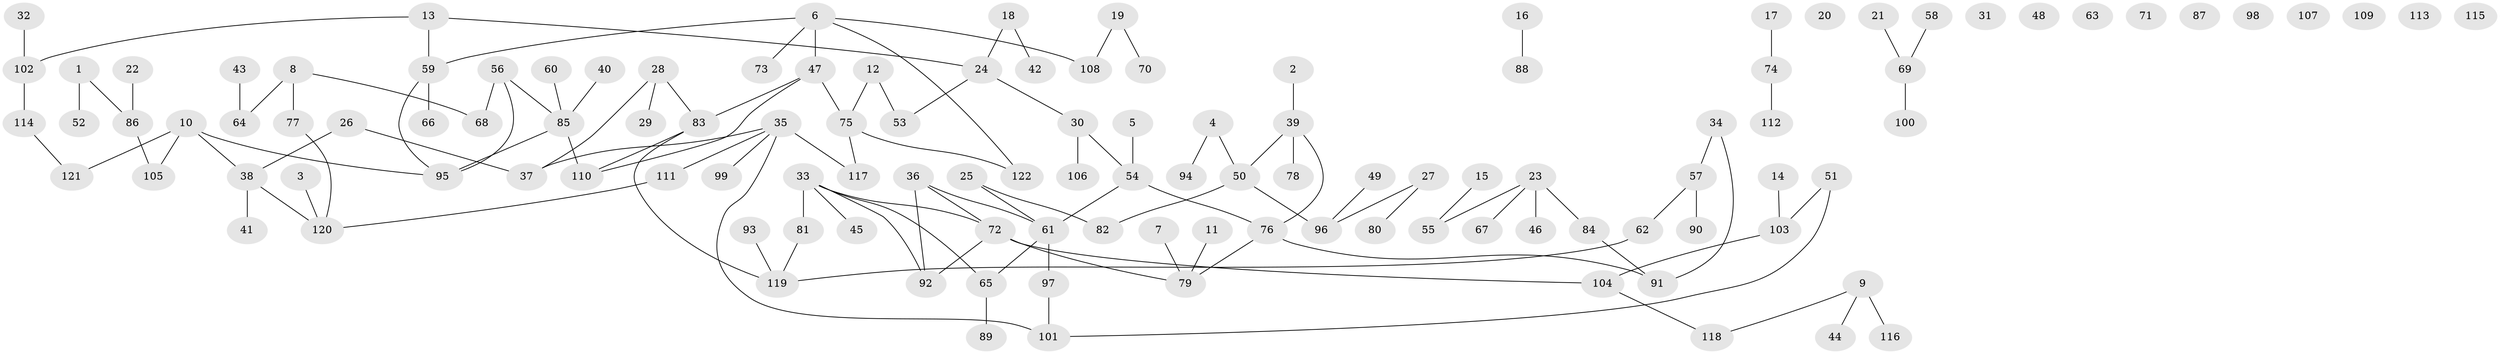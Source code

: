 // coarse degree distribution, {1: 0.3707865168539326, 2: 0.1797752808988764, 5: 0.056179775280898875, 3: 0.12359550561797752, 6: 0.033707865168539325, 0: 0.12359550561797752, 4: 0.10112359550561797, 7: 0.011235955056179775}
// Generated by graph-tools (version 1.1) at 2025/41/03/06/25 10:41:20]
// undirected, 122 vertices, 126 edges
graph export_dot {
graph [start="1"]
  node [color=gray90,style=filled];
  1;
  2;
  3;
  4;
  5;
  6;
  7;
  8;
  9;
  10;
  11;
  12;
  13;
  14;
  15;
  16;
  17;
  18;
  19;
  20;
  21;
  22;
  23;
  24;
  25;
  26;
  27;
  28;
  29;
  30;
  31;
  32;
  33;
  34;
  35;
  36;
  37;
  38;
  39;
  40;
  41;
  42;
  43;
  44;
  45;
  46;
  47;
  48;
  49;
  50;
  51;
  52;
  53;
  54;
  55;
  56;
  57;
  58;
  59;
  60;
  61;
  62;
  63;
  64;
  65;
  66;
  67;
  68;
  69;
  70;
  71;
  72;
  73;
  74;
  75;
  76;
  77;
  78;
  79;
  80;
  81;
  82;
  83;
  84;
  85;
  86;
  87;
  88;
  89;
  90;
  91;
  92;
  93;
  94;
  95;
  96;
  97;
  98;
  99;
  100;
  101;
  102;
  103;
  104;
  105;
  106;
  107;
  108;
  109;
  110;
  111;
  112;
  113;
  114;
  115;
  116;
  117;
  118;
  119;
  120;
  121;
  122;
  1 -- 52;
  1 -- 86;
  2 -- 39;
  3 -- 120;
  4 -- 50;
  4 -- 94;
  5 -- 54;
  6 -- 47;
  6 -- 59;
  6 -- 73;
  6 -- 108;
  6 -- 122;
  7 -- 79;
  8 -- 64;
  8 -- 68;
  8 -- 77;
  9 -- 44;
  9 -- 116;
  9 -- 118;
  10 -- 38;
  10 -- 95;
  10 -- 105;
  10 -- 121;
  11 -- 79;
  12 -- 53;
  12 -- 75;
  13 -- 24;
  13 -- 59;
  13 -- 102;
  14 -- 103;
  15 -- 55;
  16 -- 88;
  17 -- 74;
  18 -- 24;
  18 -- 42;
  19 -- 70;
  19 -- 108;
  21 -- 69;
  22 -- 86;
  23 -- 46;
  23 -- 55;
  23 -- 67;
  23 -- 84;
  24 -- 30;
  24 -- 53;
  25 -- 61;
  25 -- 82;
  26 -- 37;
  26 -- 38;
  27 -- 80;
  27 -- 96;
  28 -- 29;
  28 -- 37;
  28 -- 83;
  30 -- 54;
  30 -- 106;
  32 -- 102;
  33 -- 45;
  33 -- 65;
  33 -- 72;
  33 -- 81;
  33 -- 92;
  34 -- 57;
  34 -- 91;
  35 -- 37;
  35 -- 99;
  35 -- 101;
  35 -- 111;
  35 -- 117;
  36 -- 61;
  36 -- 72;
  36 -- 92;
  38 -- 41;
  38 -- 120;
  39 -- 50;
  39 -- 76;
  39 -- 78;
  40 -- 85;
  43 -- 64;
  47 -- 75;
  47 -- 83;
  47 -- 110;
  49 -- 96;
  50 -- 82;
  50 -- 96;
  51 -- 101;
  51 -- 103;
  54 -- 61;
  54 -- 76;
  56 -- 68;
  56 -- 85;
  56 -- 95;
  57 -- 62;
  57 -- 90;
  58 -- 69;
  59 -- 66;
  59 -- 95;
  60 -- 85;
  61 -- 65;
  61 -- 97;
  62 -- 119;
  65 -- 89;
  69 -- 100;
  72 -- 79;
  72 -- 92;
  72 -- 104;
  74 -- 112;
  75 -- 117;
  75 -- 122;
  76 -- 79;
  76 -- 91;
  77 -- 120;
  81 -- 119;
  83 -- 110;
  83 -- 119;
  84 -- 91;
  85 -- 95;
  85 -- 110;
  86 -- 105;
  93 -- 119;
  97 -- 101;
  102 -- 114;
  103 -- 104;
  104 -- 118;
  111 -- 120;
  114 -- 121;
}
